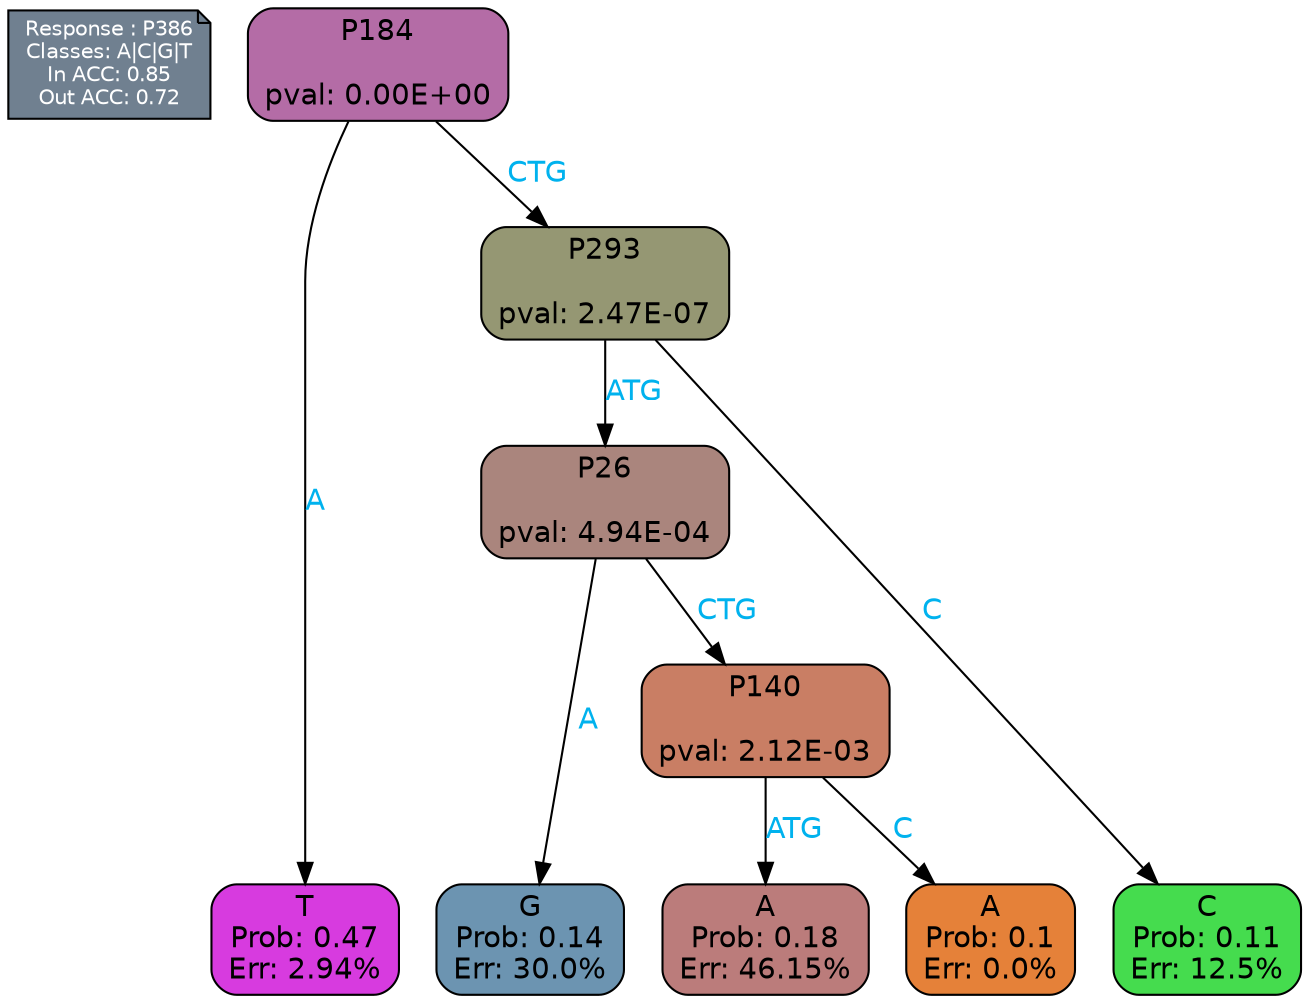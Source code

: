 digraph Tree {
node [shape=box, style="filled, rounded", color="black", fontname=helvetica] ;
graph [ranksep=equally, splines=polylines, bgcolor=transparent, dpi=600] ;
edge [fontname=helvetica] ;
LEGEND [label="Response : P386
Classes: A|C|G|T
In ACC: 0.85
Out ACC: 0.72
",shape=note,align=left,style=filled,fillcolor="slategray",fontcolor="white",fontsize=10];1 [label="P184

pval: 0.00E+00", fillcolor="#b46ca6"] ;
2 [label="T
Prob: 0.47
Err: 2.94%", fillcolor="#d73bdf"] ;
3 [label="P293

pval: 2.47E-07", fillcolor="#959773"] ;
4 [label="P26

pval: 4.94E-04", fillcolor="#aa857d"] ;
5 [label="G
Prob: 0.14
Err: 30.0%", fillcolor="#6c94b1"] ;
6 [label="P140

pval: 2.12E-03", fillcolor="#c97e64"] ;
7 [label="A
Prob: 0.18
Err: 46.15%", fillcolor="#bb7c7b"] ;
8 [label="A
Prob: 0.1
Err: 0.0%", fillcolor="#e58139"] ;
9 [label="C
Prob: 0.11
Err: 12.5%", fillcolor="#45dc4e"] ;
1 -> 2 [label="A",fontcolor=deepskyblue2] ;
1 -> 3 [label="CTG",fontcolor=deepskyblue2] ;
3 -> 9 [label="C",fontcolor=deepskyblue2] ;
3 -> 4 [label="ATG",fontcolor=deepskyblue2] ;
4 -> 5 [label="A",fontcolor=deepskyblue2] ;
4 -> 6 [label="CTG",fontcolor=deepskyblue2] ;
6 -> 8 [label="C",fontcolor=deepskyblue2] ;
6 -> 7 [label="ATG",fontcolor=deepskyblue2] ;
{rank = same; 2;5;7;8;9;}{rank = same; LEGEND;1;}}